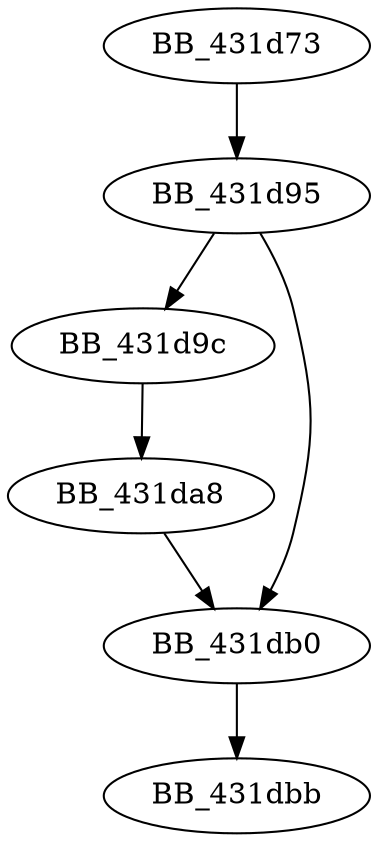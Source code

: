 DiGraph _TestDefaultCountry{
BB_431d73->BB_431d95
BB_431d95->BB_431d9c
BB_431d95->BB_431db0
BB_431d9c->BB_431da8
BB_431da8->BB_431db0
BB_431db0->BB_431dbb
}
